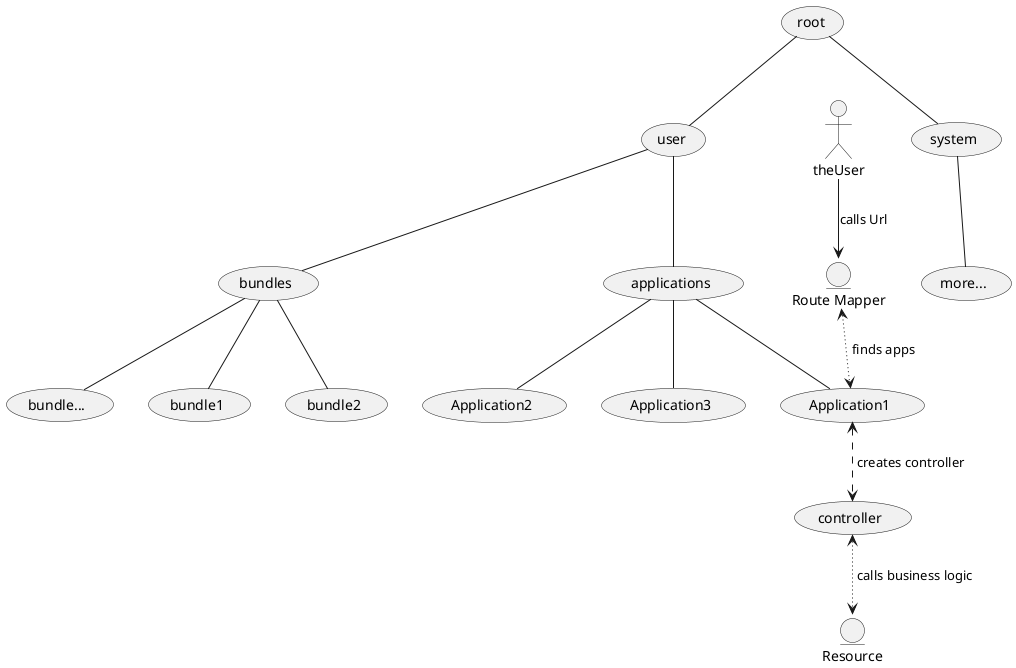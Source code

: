 @startuml
usecase  root
usecase  user
usecase  system
usecase  applications

entity RouteMapper [
Route Mapper
]

usecase  bundles
usecase  bundle1
usecase  bundle2
usecase  bundle...
usecase  Application1
usecase  Application2
usecase  Application3
usecase controller
usecase more...

actor "theUser"

entity Resource

root -- user
root -- system

system -- more...
user -- applications
user -- bundles

bundles -- bundle1
bundles -- bundle2
bundles -- bundle...

applications -- Application1
applications -- Application2
applications -- Application3

theUser --> RouteMapper: calls Url

RouteMapper <~~> Application1 : " finds apps"

Application1 <..> controller : " creates controller"

controller <~~> Resource : " calls business logic"

@enduml